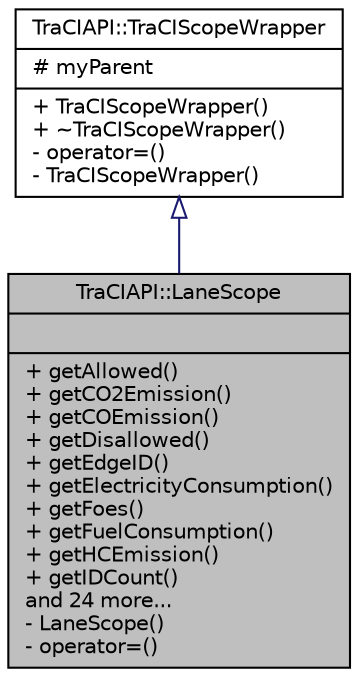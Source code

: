digraph "TraCIAPI::LaneScope"
{
  edge [fontname="Helvetica",fontsize="10",labelfontname="Helvetica",labelfontsize="10"];
  node [fontname="Helvetica",fontsize="10",shape=record];
  Node0 [label="{TraCIAPI::LaneScope\n||+ getAllowed()\l+ getCO2Emission()\l+ getCOEmission()\l+ getDisallowed()\l+ getEdgeID()\l+ getElectricityConsumption()\l+ getFoes()\l+ getFuelConsumption()\l+ getHCEmission()\l+ getIDCount()\land 24 more...\l- LaneScope()\l- operator=()\l}",height=0.2,width=0.4,color="black", fillcolor="grey75", style="filled", fontcolor="black"];
  Node1 -> Node0 [dir="back",color="midnightblue",fontsize="10",style="solid",arrowtail="onormal",fontname="Helvetica"];
  Node1 [label="{TraCIAPI::TraCIScopeWrapper\n|# myParent\l|+ TraCIScopeWrapper()\l+ ~TraCIScopeWrapper()\l- operator=()\l- TraCIScopeWrapper()\l}",height=0.2,width=0.4,color="black", fillcolor="white", style="filled",URL="$de/da7/class_tra_c_i_a_p_i_1_1_tra_c_i_scope_wrapper.html",tooltip="An abstract interface for accessing type-dependent values. "];
}
